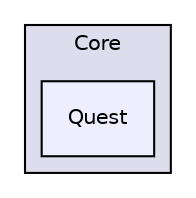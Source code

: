 digraph "Quest" {
  compound=true
  node [ fontsize="10", fontname="Helvetica"];
  edge [ labelfontsize="10", labelfontname="Helvetica"];
  subgraph clusterdir_08cc5c503820d31914a2f2729a36eee6 {
    graph [ bgcolor="#ddddee", pencolor="black", label="Core" fontname="Helvetica", fontsize="10", URL="dir_08cc5c503820d31914a2f2729a36eee6.xhtml"]
  dir_4739576f810d48e6e0c06f46288922b6 [shape=box, label="Quest", style="filled", fillcolor="#eeeeff", pencolor="black", URL="dir_4739576f810d48e6e0c06f46288922b6.xhtml"];
  }
}
